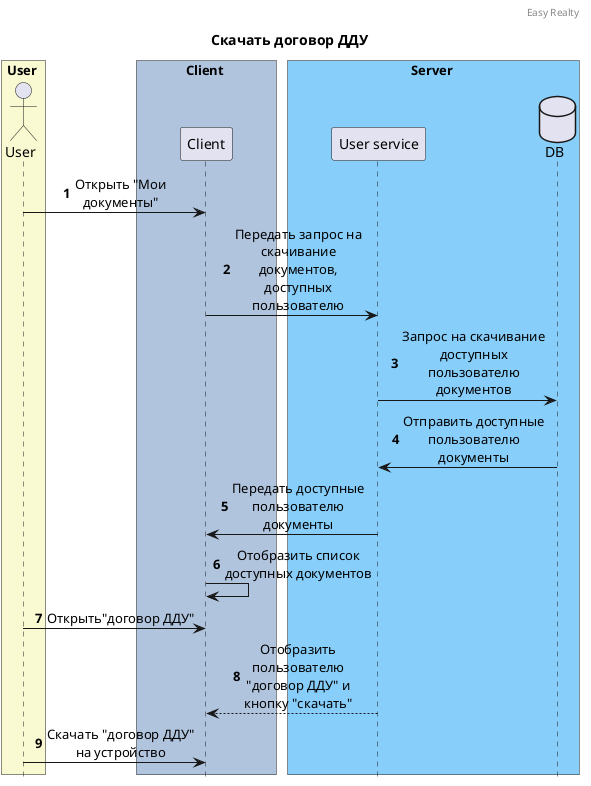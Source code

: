 @startuml
autonumber
hide footbox
skinparam Maxmessagesize 150
skinparam sequence{
ParticipantPadding 40
DatabaseBackgroundColor Wheat
MessageAlign center
}

header Easy Realty
title Скачать договор ДДУ


box User #LightGoldenRodYellow
Actor "User" as u order 10 
end box
box Client #LightSteelBlue
Participant "Client" as c order 20
end box
box Server #LightSkyBlue
Participant "User service" as s order 30
Database "DB" as dab order 40
end box

u -> c: Открыть "Мои документы"
c -> s: Передать запрос на скачивание документов, доступных пользователю
s -> dab: Запрос на скачивание доступных пользователю документов
dab -> s: Отправить доступные пользователю документы
s -> c: Передать доступные пользователю документы
c -> c: Отобразить список доступных документов
u -> c: Открыть"договор ДДУ"
s --> c: Отобразить пользователю "договор ДДУ" и кнопку "скачать"
u -> c: Скачать "договор ДДУ" на устройство

@enduml